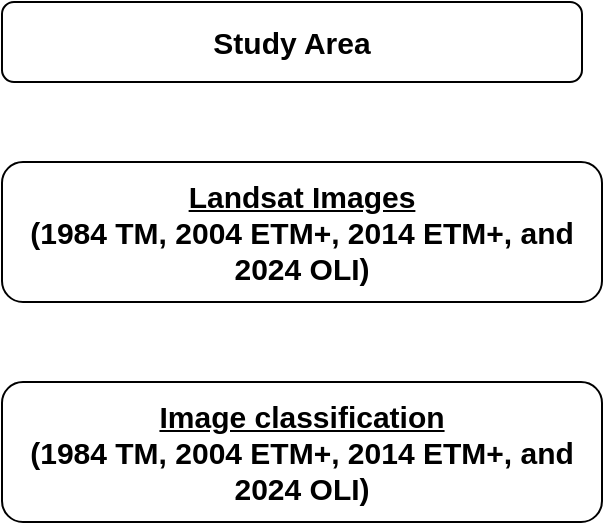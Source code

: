 <mxfile version="24.7.16">
  <diagram name="Page-1" id="aaucLalctq3g4cHIX7zM">
    <mxGraphModel dx="1032" dy="501" grid="1" gridSize="10" guides="1" tooltips="1" connect="1" arrows="1" fold="1" page="1" pageScale="1" pageWidth="827" pageHeight="1169" math="0" shadow="0">
      <root>
        <mxCell id="0" />
        <mxCell id="1" parent="0" />
        <mxCell id="uq58R6Lj1lEwLzRMBfiw-1" value="&lt;b&gt;&lt;font style=&quot;font-size: 15px;&quot;&gt;Study Area&lt;/font&gt;&lt;/b&gt;" style="rounded=1;whiteSpace=wrap;html=1;" vertex="1" parent="1">
          <mxGeometry x="250" y="60" width="290" height="40" as="geometry" />
        </mxCell>
        <mxCell id="uq58R6Lj1lEwLzRMBfiw-3" value="&lt;b&gt;&lt;font style=&quot;font-size: 15px;&quot;&gt;&lt;u&gt;Landsat Images&lt;/u&gt;&lt;/font&gt;&lt;/b&gt;&lt;div&gt;&lt;b&gt;&lt;font style=&quot;font-size: 15px;&quot;&gt;(1984 TM, 2004 ETM+, 2014 ETM+, and 2024 OLI)&lt;/font&gt;&lt;/b&gt;&lt;/div&gt;" style="rounded=1;whiteSpace=wrap;html=1;" vertex="1" parent="1">
          <mxGeometry x="250" y="140" width="300" height="70" as="geometry" />
        </mxCell>
        <mxCell id="uq58R6Lj1lEwLzRMBfiw-4" value="&lt;b&gt;&lt;font style=&quot;font-size: 15px;&quot;&gt;&lt;u&gt;Image classification&lt;/u&gt;&lt;/font&gt;&lt;/b&gt;&lt;div&gt;&lt;b&gt;&lt;font style=&quot;font-size: 15px;&quot;&gt;(1984 TM, 2004 ETM+, 2014 ETM+, and 2024 OLI)&lt;/font&gt;&lt;/b&gt;&lt;/div&gt;" style="rounded=1;whiteSpace=wrap;html=1;" vertex="1" parent="1">
          <mxGeometry x="250" y="250" width="300" height="70" as="geometry" />
        </mxCell>
      </root>
    </mxGraphModel>
  </diagram>
</mxfile>
